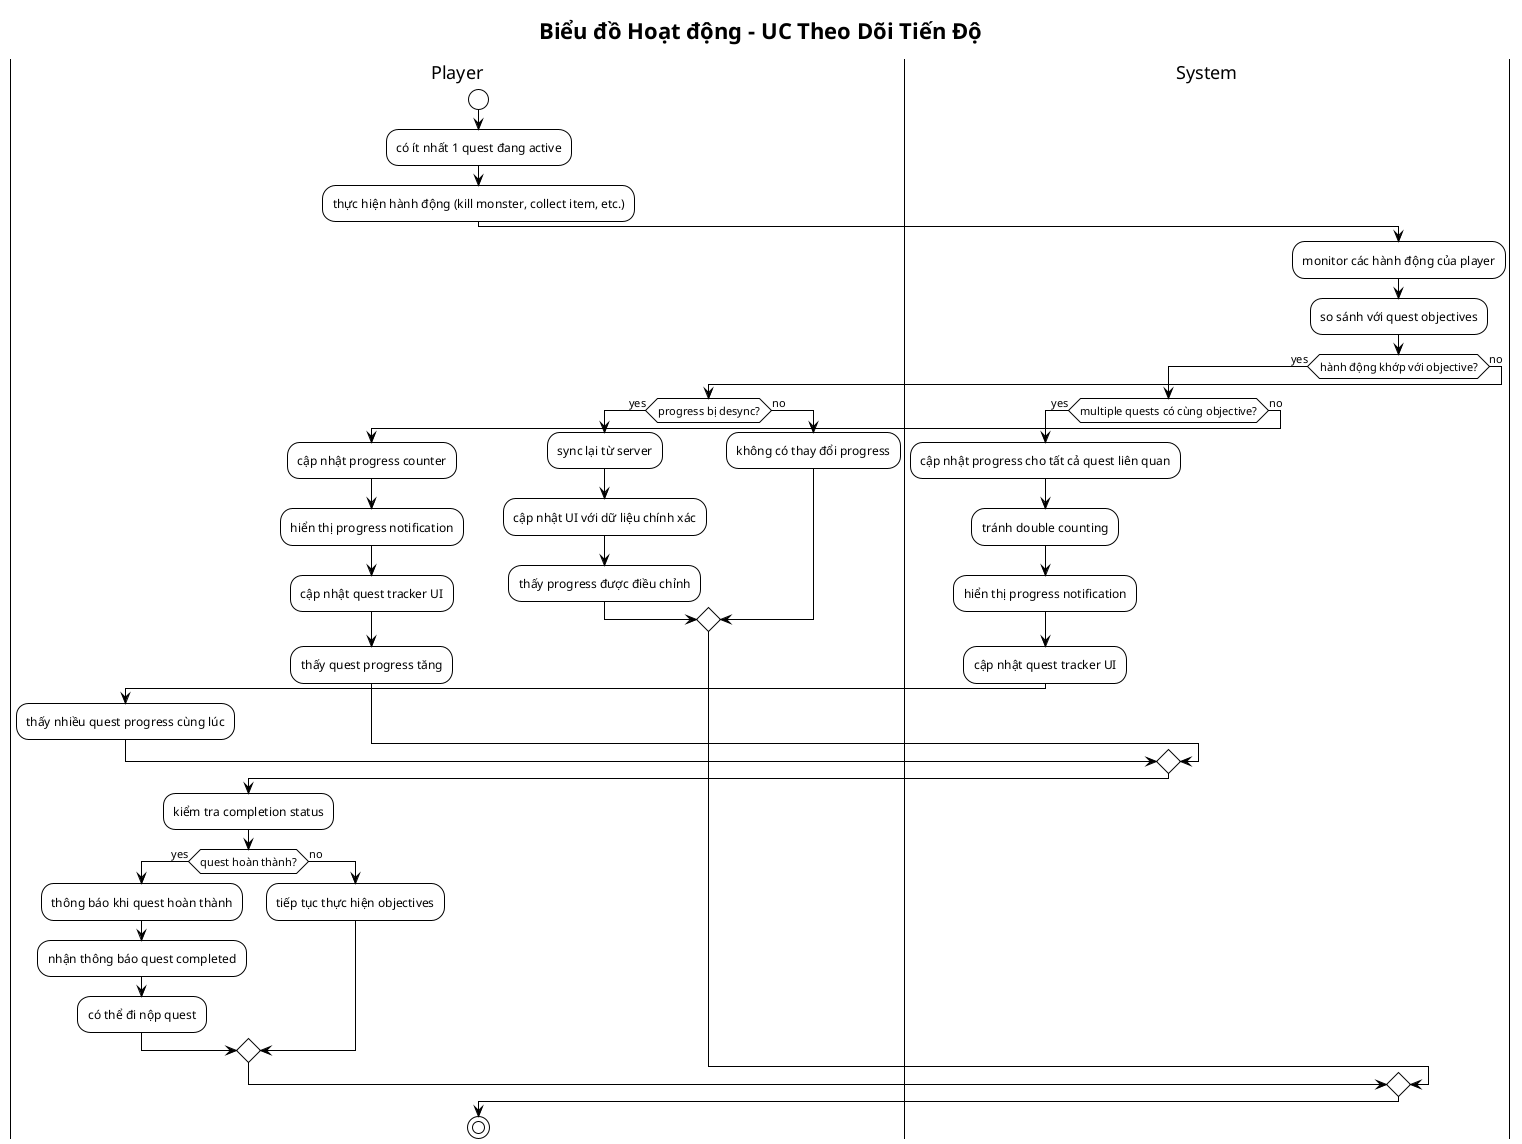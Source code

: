 @startuml Activity_UC4_Theo_Doi_Tien_Do
!theme plain

title Biểu đồ Hoạt động - UC Theo Dõi Tiến Độ

|Player|
start
:có ít nhất 1 quest đang active;
:thực hiện hành động (kill monster, collect item, etc.);

|System|
:monitor các hành động của player;
:so sánh với quest objectives;

if (hành động khớp với objective?) then (yes)
  if (multiple quests có cùng objective?) then (yes)
    :cập nhật progress cho tất cả quest liên quan;
    :tránh double counting;
    :hiển thị progress notification;
    :cập nhật quest tracker UI;
    
    |Player|
    :thấy nhiều quest progress cùng lúc;
    
  else (no)
    :cập nhật progress counter;
    :hiển thị progress notification;
    :cập nhật quest tracker UI;
    
    |Player|
    :thấy quest progress tăng;
  endif
  
  :kiểm tra completion status;
  
  if (quest hoàn thành?) then (yes)
    :thông báo khi quest hoàn thành;
    
    |Player|
    :nhận thông báo quest completed;
    :có thể đi nộp quest;
    
  else (no)
    |Player|
    :tiếp tục thực hiện objectives;
  endif
  
else (no)
  if (progress bị desync?) then (yes)
    :sync lại từ server;
    :cập nhật UI với dữ liệu chính xác;
    
    |Player|
    :thấy progress được điều chỉnh;
    
  else (no)
    |Player|
    :không có thay đổi progress;
  endif
endif

stop

@enduml


